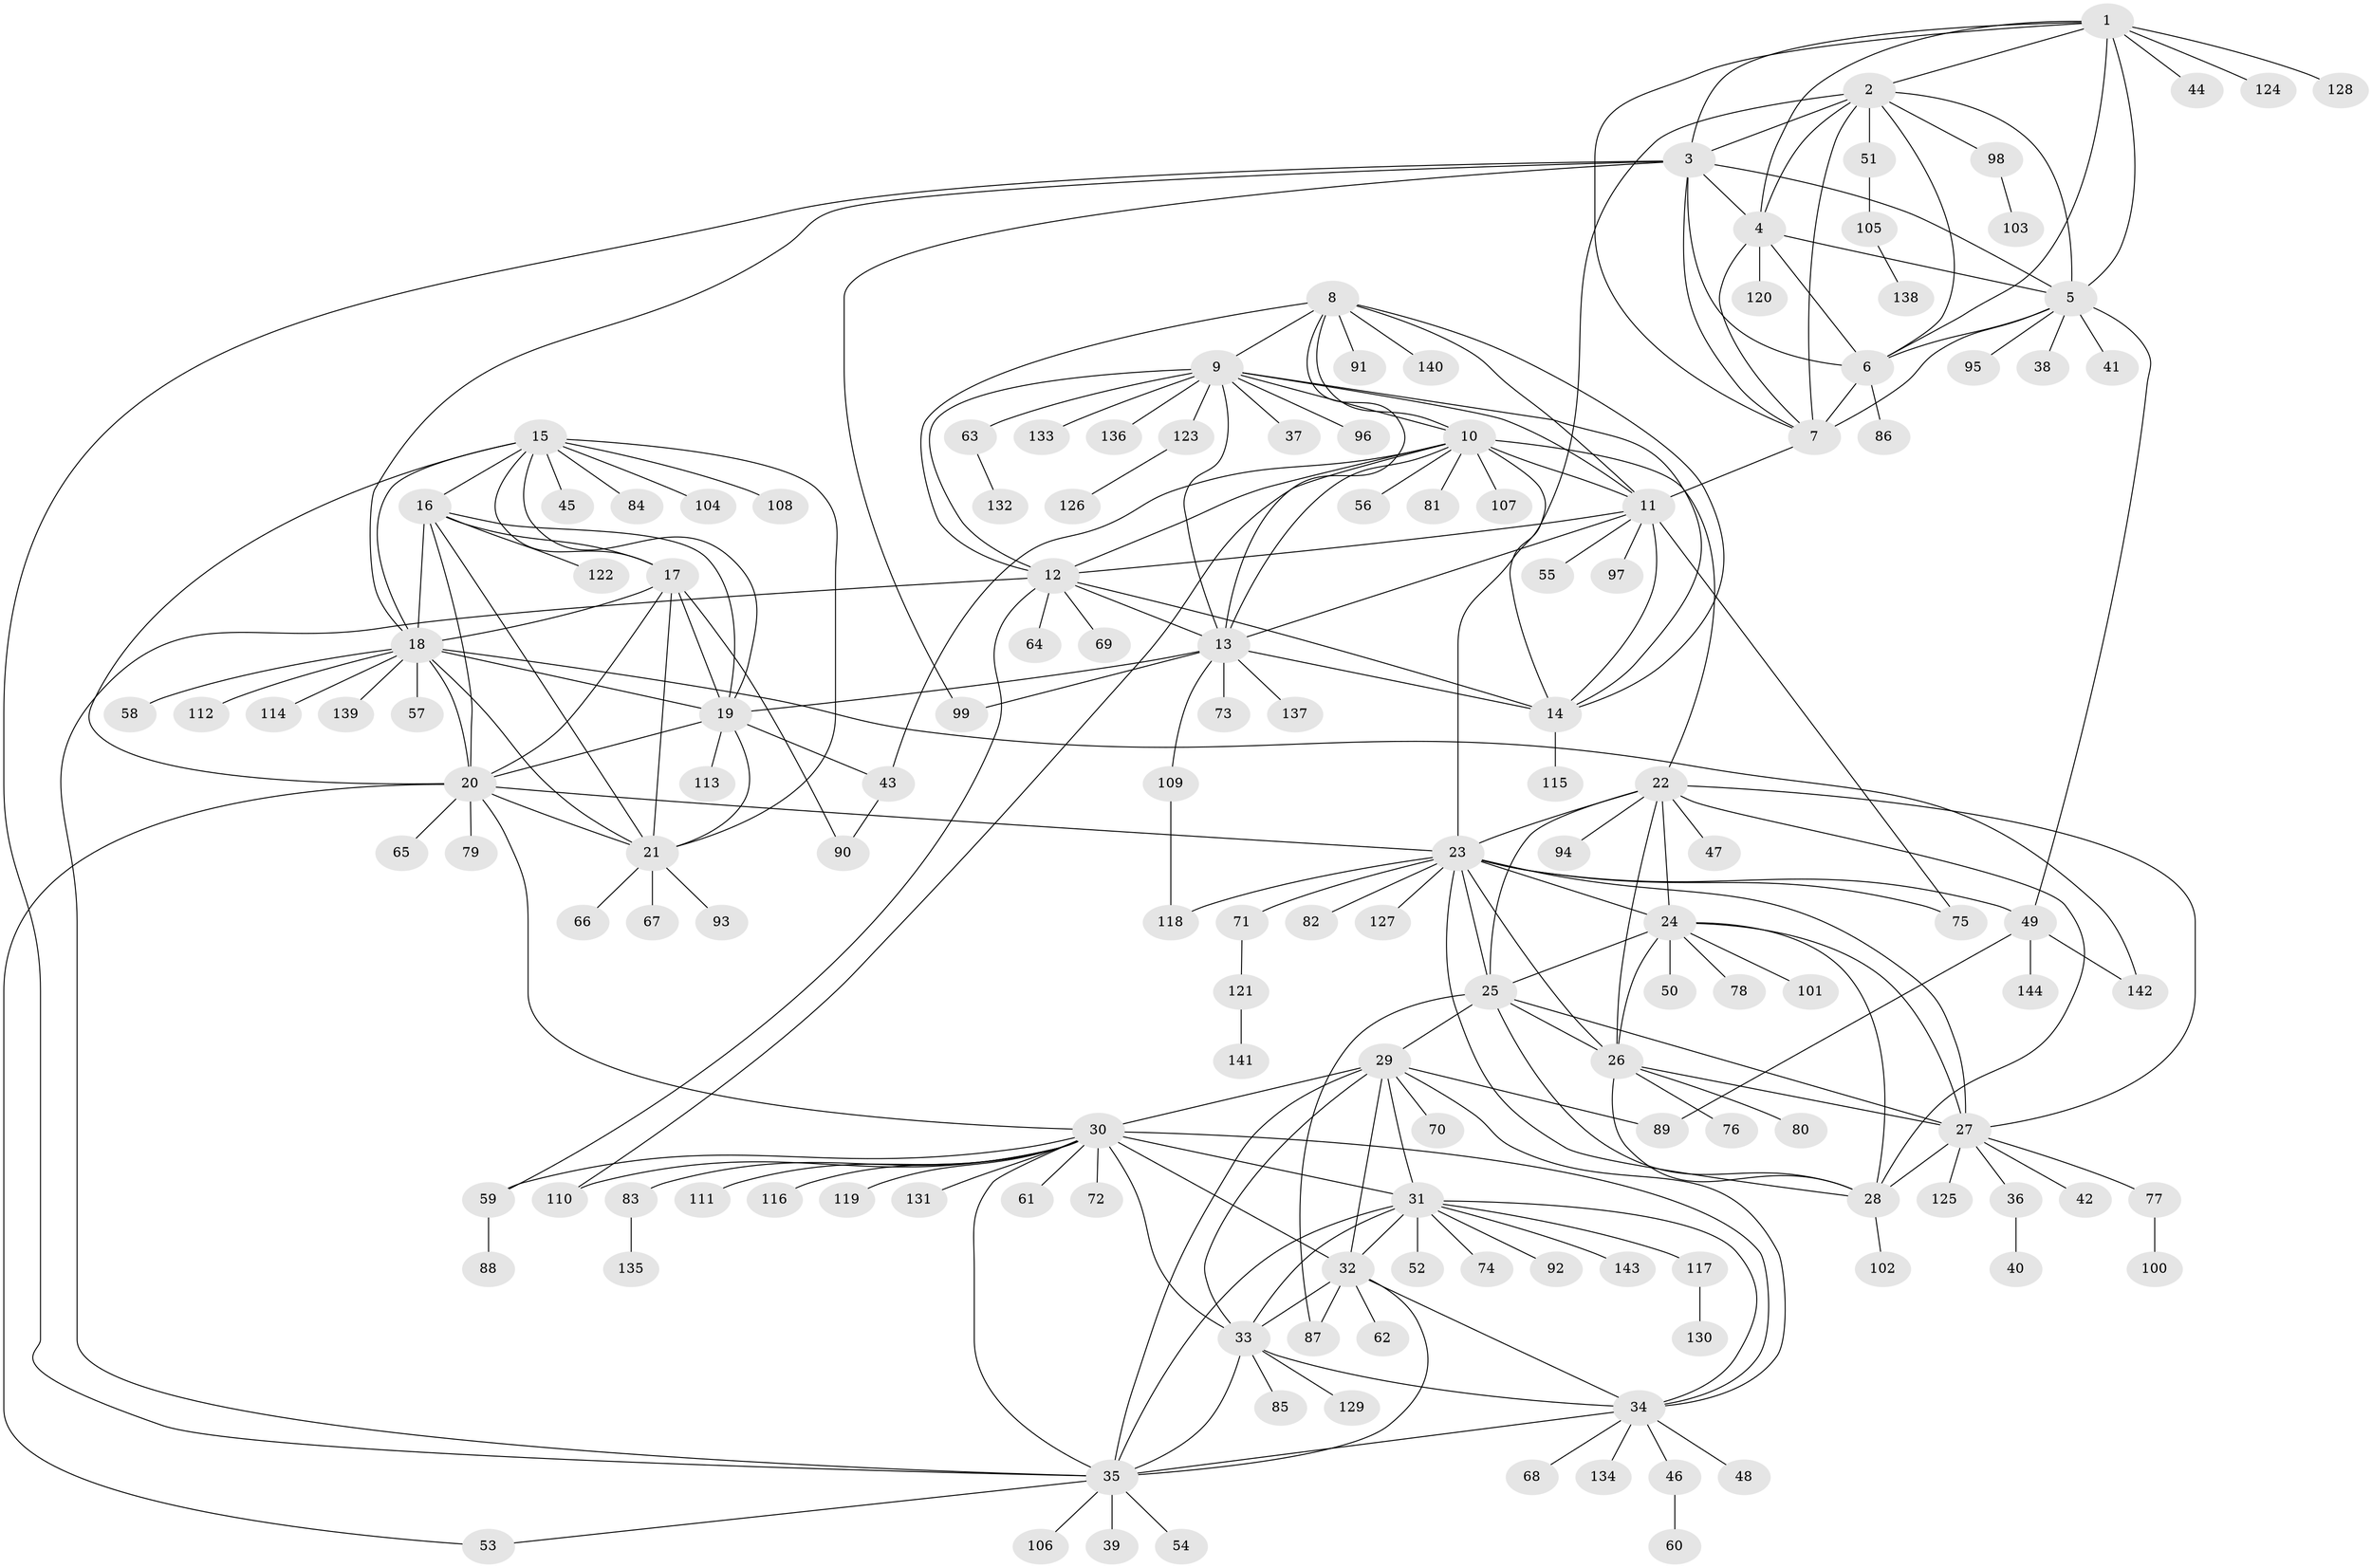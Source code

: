 // coarse degree distribution, {7: 0.05747126436781609, 9: 0.05747126436781609, 11: 0.034482758620689655, 10: 0.022988505747126436, 6: 0.034482758620689655, 13: 0.022988505747126436, 3: 0.022988505747126436, 5: 0.011494252873563218, 8: 0.034482758620689655, 15: 0.011494252873563218, 1: 0.5172413793103449, 2: 0.16091954022988506, 4: 0.011494252873563218}
// Generated by graph-tools (version 1.1) at 2025/52/03/04/25 22:52:33]
// undirected, 144 vertices, 236 edges
graph export_dot {
  node [color=gray90,style=filled];
  1;
  2;
  3;
  4;
  5;
  6;
  7;
  8;
  9;
  10;
  11;
  12;
  13;
  14;
  15;
  16;
  17;
  18;
  19;
  20;
  21;
  22;
  23;
  24;
  25;
  26;
  27;
  28;
  29;
  30;
  31;
  32;
  33;
  34;
  35;
  36;
  37;
  38;
  39;
  40;
  41;
  42;
  43;
  44;
  45;
  46;
  47;
  48;
  49;
  50;
  51;
  52;
  53;
  54;
  55;
  56;
  57;
  58;
  59;
  60;
  61;
  62;
  63;
  64;
  65;
  66;
  67;
  68;
  69;
  70;
  71;
  72;
  73;
  74;
  75;
  76;
  77;
  78;
  79;
  80;
  81;
  82;
  83;
  84;
  85;
  86;
  87;
  88;
  89;
  90;
  91;
  92;
  93;
  94;
  95;
  96;
  97;
  98;
  99;
  100;
  101;
  102;
  103;
  104;
  105;
  106;
  107;
  108;
  109;
  110;
  111;
  112;
  113;
  114;
  115;
  116;
  117;
  118;
  119;
  120;
  121;
  122;
  123;
  124;
  125;
  126;
  127;
  128;
  129;
  130;
  131;
  132;
  133;
  134;
  135;
  136;
  137;
  138;
  139;
  140;
  141;
  142;
  143;
  144;
  1 -- 2;
  1 -- 3;
  1 -- 4;
  1 -- 5;
  1 -- 6;
  1 -- 7;
  1 -- 44;
  1 -- 124;
  1 -- 128;
  2 -- 3;
  2 -- 4;
  2 -- 5;
  2 -- 6;
  2 -- 7;
  2 -- 23;
  2 -- 51;
  2 -- 98;
  3 -- 4;
  3 -- 5;
  3 -- 6;
  3 -- 7;
  3 -- 18;
  3 -- 35;
  3 -- 99;
  4 -- 5;
  4 -- 6;
  4 -- 7;
  4 -- 120;
  5 -- 6;
  5 -- 7;
  5 -- 38;
  5 -- 41;
  5 -- 49;
  5 -- 95;
  6 -- 7;
  6 -- 86;
  7 -- 11;
  8 -- 9;
  8 -- 10;
  8 -- 11;
  8 -- 12;
  8 -- 13;
  8 -- 14;
  8 -- 91;
  8 -- 140;
  9 -- 10;
  9 -- 11;
  9 -- 12;
  9 -- 13;
  9 -- 14;
  9 -- 37;
  9 -- 63;
  9 -- 96;
  9 -- 123;
  9 -- 133;
  9 -- 136;
  10 -- 11;
  10 -- 12;
  10 -- 13;
  10 -- 14;
  10 -- 22;
  10 -- 43;
  10 -- 56;
  10 -- 81;
  10 -- 107;
  10 -- 110;
  11 -- 12;
  11 -- 13;
  11 -- 14;
  11 -- 55;
  11 -- 75;
  11 -- 97;
  12 -- 13;
  12 -- 14;
  12 -- 35;
  12 -- 59;
  12 -- 64;
  12 -- 69;
  13 -- 14;
  13 -- 19;
  13 -- 73;
  13 -- 99;
  13 -- 109;
  13 -- 137;
  14 -- 115;
  15 -- 16;
  15 -- 17;
  15 -- 18;
  15 -- 19;
  15 -- 20;
  15 -- 21;
  15 -- 45;
  15 -- 84;
  15 -- 104;
  15 -- 108;
  16 -- 17;
  16 -- 18;
  16 -- 19;
  16 -- 20;
  16 -- 21;
  16 -- 122;
  17 -- 18;
  17 -- 19;
  17 -- 20;
  17 -- 21;
  17 -- 90;
  18 -- 19;
  18 -- 20;
  18 -- 21;
  18 -- 57;
  18 -- 58;
  18 -- 112;
  18 -- 114;
  18 -- 139;
  18 -- 142;
  19 -- 20;
  19 -- 21;
  19 -- 43;
  19 -- 113;
  20 -- 21;
  20 -- 23;
  20 -- 30;
  20 -- 53;
  20 -- 65;
  20 -- 79;
  21 -- 66;
  21 -- 67;
  21 -- 93;
  22 -- 23;
  22 -- 24;
  22 -- 25;
  22 -- 26;
  22 -- 27;
  22 -- 28;
  22 -- 47;
  22 -- 94;
  23 -- 24;
  23 -- 25;
  23 -- 26;
  23 -- 27;
  23 -- 28;
  23 -- 49;
  23 -- 71;
  23 -- 75;
  23 -- 82;
  23 -- 118;
  23 -- 127;
  24 -- 25;
  24 -- 26;
  24 -- 27;
  24 -- 28;
  24 -- 50;
  24 -- 78;
  24 -- 101;
  25 -- 26;
  25 -- 27;
  25 -- 28;
  25 -- 29;
  25 -- 87;
  26 -- 27;
  26 -- 28;
  26 -- 76;
  26 -- 80;
  27 -- 28;
  27 -- 36;
  27 -- 42;
  27 -- 77;
  27 -- 125;
  28 -- 102;
  29 -- 30;
  29 -- 31;
  29 -- 32;
  29 -- 33;
  29 -- 34;
  29 -- 35;
  29 -- 70;
  29 -- 89;
  30 -- 31;
  30 -- 32;
  30 -- 33;
  30 -- 34;
  30 -- 35;
  30 -- 59;
  30 -- 61;
  30 -- 72;
  30 -- 83;
  30 -- 110;
  30 -- 111;
  30 -- 116;
  30 -- 119;
  30 -- 131;
  31 -- 32;
  31 -- 33;
  31 -- 34;
  31 -- 35;
  31 -- 52;
  31 -- 74;
  31 -- 92;
  31 -- 117;
  31 -- 143;
  32 -- 33;
  32 -- 34;
  32 -- 35;
  32 -- 62;
  32 -- 87;
  33 -- 34;
  33 -- 35;
  33 -- 85;
  33 -- 129;
  34 -- 35;
  34 -- 46;
  34 -- 48;
  34 -- 68;
  34 -- 134;
  35 -- 39;
  35 -- 53;
  35 -- 54;
  35 -- 106;
  36 -- 40;
  43 -- 90;
  46 -- 60;
  49 -- 89;
  49 -- 142;
  49 -- 144;
  51 -- 105;
  59 -- 88;
  63 -- 132;
  71 -- 121;
  77 -- 100;
  83 -- 135;
  98 -- 103;
  105 -- 138;
  109 -- 118;
  117 -- 130;
  121 -- 141;
  123 -- 126;
}
